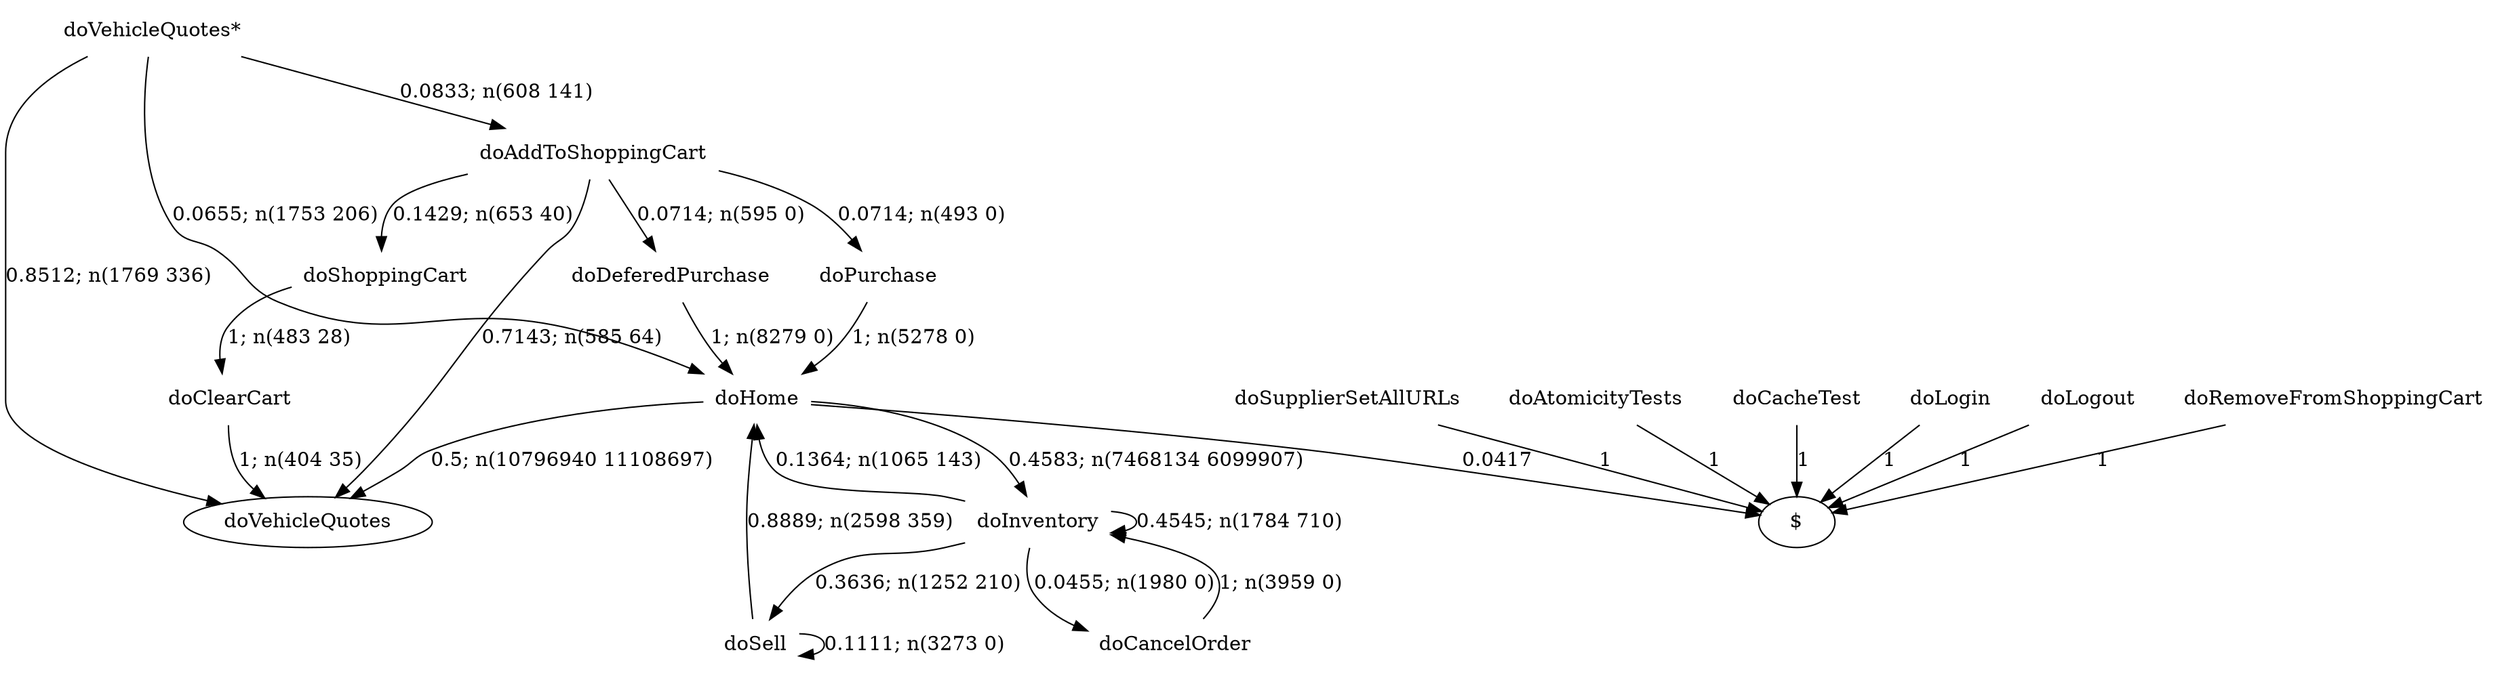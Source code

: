 digraph G {"doVehicleQuotes*" [label="doVehicleQuotes*",shape=none];"doSupplierSetAllURLs" [label="doSupplierSetAllURLs",shape=none];"doAtomicityTests" [label="doAtomicityTests",shape=none];"doCacheTest" [label="doCacheTest",shape=none];"doLogin" [label="doLogin",shape=none];"doAddToShoppingCart" [label="doAddToShoppingCart",shape=none];"doDeferedPurchase" [label="doDeferedPurchase",shape=none];"doHome" [label="doHome",shape=none];"doShoppingCart" [label="doShoppingCart",shape=none];"doClearCart" [label="doClearCart",shape=none];"doPurchase" [label="doPurchase",shape=none];"doInventory" [label="doInventory",shape=none];"doSell" [label="doSell",shape=none];"doLogout" [label="doLogout",shape=none];"doCancelOrder" [label="doCancelOrder",shape=none];"doRemoveFromShoppingCart" [label="doRemoveFromShoppingCart",shape=none];"doVehicleQuotes*"->"doVehicleQuotes" [style=solid,label="0.8512; n(1769 336)"];"doVehicleQuotes*"->"doAddToShoppingCart" [style=solid,label="0.0833; n(608 141)"];"doVehicleQuotes*"->"doHome" [style=solid,label="0.0655; n(1753 206)"];"doSupplierSetAllURLs"->"$" [style=solid,label="1"];"doAtomicityTests"->"$" [style=solid,label="1"];"doCacheTest"->"$" [style=solid,label="1"];"doLogin"->"$" [style=solid,label="1"];"doAddToShoppingCart"->"doVehicleQuotes" [style=solid,label="0.7143; n(585 64)"];"doAddToShoppingCart"->"doDeferedPurchase" [style=solid,label="0.0714; n(595 0)"];"doAddToShoppingCart"->"doShoppingCart" [style=solid,label="0.1429; n(653 40)"];"doAddToShoppingCart"->"doPurchase" [style=solid,label="0.0714; n(493 0)"];"doDeferedPurchase"->"doHome" [style=solid,label="1; n(8279 0)"];"doHome"->"doVehicleQuotes" [style=solid,label="0.5; n(10796940 11108697)"];"doHome"->"doInventory" [style=solid,label="0.4583; n(7468134 6099907)"];"doHome"->"$" [style=solid,label="0.0417"];"doShoppingCart"->"doClearCart" [style=solid,label="1; n(483 28)"];"doClearCart"->"doVehicleQuotes" [style=solid,label="1; n(404 35)"];"doPurchase"->"doHome" [style=solid,label="1; n(5278 0)"];"doInventory"->"doHome" [style=solid,label="0.1364; n(1065 143)"];"doInventory"->"doInventory" [style=solid,label="0.4545; n(1784 710)"];"doInventory"->"doSell" [style=solid,label="0.3636; n(1252 210)"];"doInventory"->"doCancelOrder" [style=solid,label="0.0455; n(1980 0)"];"doSell"->"doHome" [style=solid,label="0.8889; n(2598 359)"];"doSell"->"doSell" [style=solid,label="0.1111; n(3273 0)"];"doLogout"->"$" [style=solid,label="1"];"doCancelOrder"->"doInventory" [style=solid,label="1; n(3959 0)"];"doRemoveFromShoppingCart"->"$" [style=solid,label="1"];}